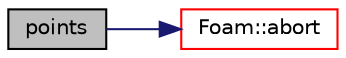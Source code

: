 digraph "points"
{
  bgcolor="transparent";
  edge [fontname="Helvetica",fontsize="10",labelfontname="Helvetica",labelfontsize="10"];
  node [fontname="Helvetica",fontsize="10",shape=record];
  rankdir="LR";
  Node5870 [label="points",height=0.2,width=0.4,color="black", fillcolor="grey75", style="filled", fontcolor="black"];
  Node5870 -> Node5871 [color="midnightblue",fontsize="10",style="solid",fontname="Helvetica"];
  Node5871 [label="Foam::abort",height=0.2,width=0.4,color="red",URL="$a21851.html#a447107a607d03e417307c203fa5fb44b"];
}

